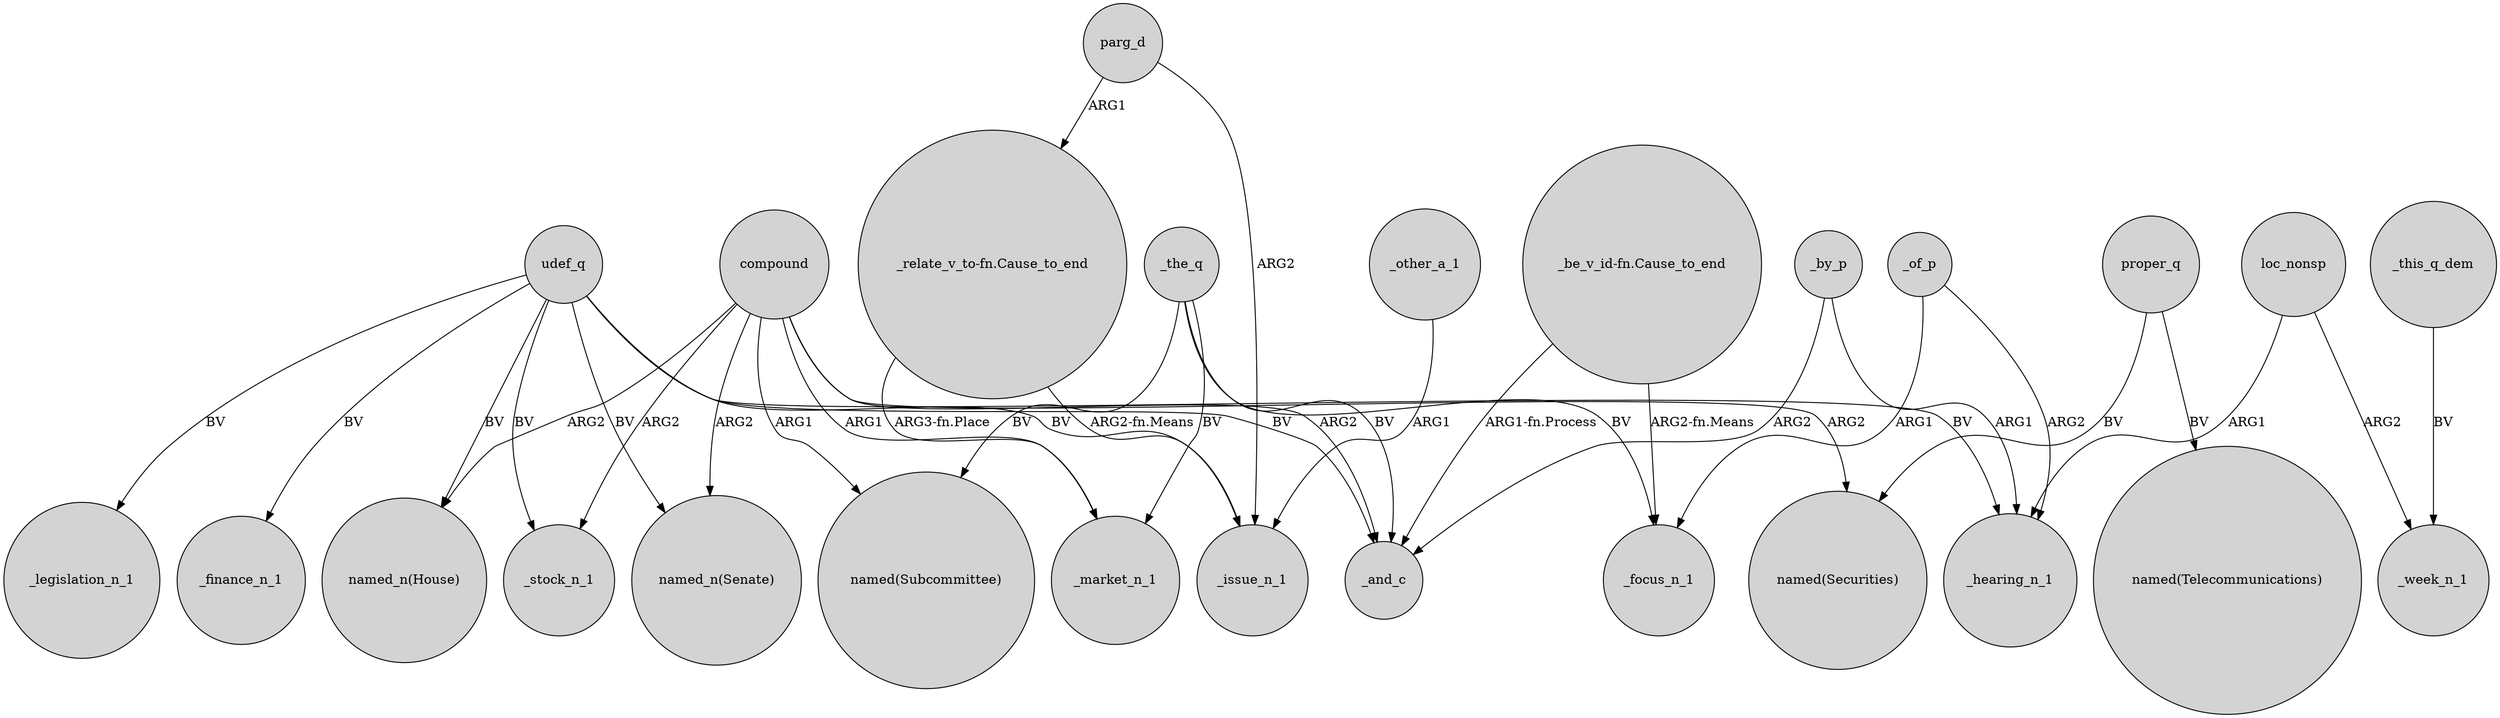 digraph {
	node [shape=circle style=filled]
	_of_p -> _hearing_n_1 [label=ARG2]
	udef_q -> _finance_n_1 [label=BV]
	proper_q -> "named(Securities)" [label=BV]
	_the_q -> _and_c [label=BV]
	"_relate_v_to-fn.Cause_to_end" -> _market_n_1 [label="ARG3-fn.Place"]
	_of_p -> _focus_n_1 [label=ARG1]
	_the_q -> "named(Subcommittee)" [label=BV]
	loc_nonsp -> _week_n_1 [label=ARG2]
	udef_q -> _and_c [label=BV]
	compound -> "named_n(Senate)" [label=ARG2]
	compound -> "named_n(House)" [label=ARG2]
	compound -> _and_c [label=ARG2]
	_the_q -> _market_n_1 [label=BV]
	udef_q -> _hearing_n_1 [label=BV]
	udef_q -> _legislation_n_1 [label=BV]
	udef_q -> _stock_n_1 [label=BV]
	_by_p -> _hearing_n_1 [label=ARG1]
	parg_d -> "_relate_v_to-fn.Cause_to_end" [label=ARG1]
	compound -> "named(Securities)" [label=ARG2]
	compound -> _stock_n_1 [label=ARG2]
	"_be_v_id-fn.Cause_to_end" -> _and_c [label="ARG1-fn.Process"]
	"_relate_v_to-fn.Cause_to_end" -> _issue_n_1 [label="ARG2-fn.Means"]
	udef_q -> _issue_n_1 [label=BV]
	parg_d -> _issue_n_1 [label=ARG2]
	"_be_v_id-fn.Cause_to_end" -> _focus_n_1 [label="ARG2-fn.Means"]
	_by_p -> _and_c [label=ARG2]
	compound -> _market_n_1 [label=ARG1]
	_other_a_1 -> _issue_n_1 [label=ARG1]
	compound -> "named(Subcommittee)" [label=ARG1]
	proper_q -> "named(Telecommunications)" [label=BV]
	loc_nonsp -> _hearing_n_1 [label=ARG1]
	_the_q -> _focus_n_1 [label=BV]
	udef_q -> "named_n(House)" [label=BV]
	_this_q_dem -> _week_n_1 [label=BV]
	udef_q -> "named_n(Senate)" [label=BV]
}
